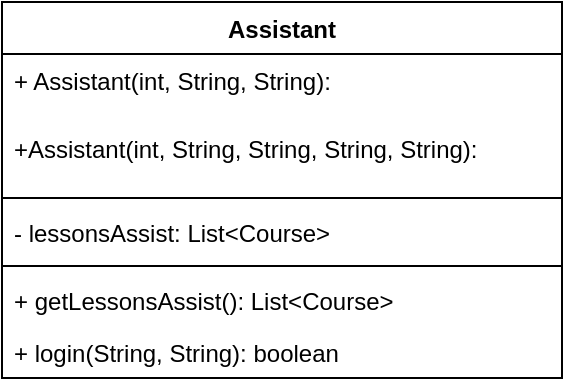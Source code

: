 <mxfile version="22.1.7" type="device">
  <diagram name="Sayfa -1" id="qkLsjMYq8D7p88bT0Q7M">
    <mxGraphModel dx="1242" dy="535" grid="1" gridSize="10" guides="1" tooltips="1" connect="1" arrows="1" fold="1" page="1" pageScale="1" pageWidth="827" pageHeight="1169" math="0" shadow="0">
      <root>
        <mxCell id="0" />
        <mxCell id="1" parent="0" />
        <mxCell id="2Tva8-g9d89rfvXXD1Ff-1" value="Assistant" style="swimlane;fontStyle=1;align=center;verticalAlign=top;childLayout=stackLayout;horizontal=1;startSize=26;horizontalStack=0;resizeParent=1;resizeParentMax=0;resizeLast=0;collapsible=1;marginBottom=0;whiteSpace=wrap;html=1;" parent="1" vertex="1">
          <mxGeometry x="189" y="101" width="280" height="188" as="geometry" />
        </mxCell>
        <mxCell id="2Tva8-g9d89rfvXXD1Ff-2" value="+ Assistant(int, String, String):" style="text;strokeColor=none;fillColor=none;align=left;verticalAlign=top;spacingLeft=4;spacingRight=4;overflow=hidden;rotatable=0;points=[[0,0.5],[1,0.5]];portConstraint=eastwest;whiteSpace=wrap;html=1;" parent="2Tva8-g9d89rfvXXD1Ff-1" vertex="1">
          <mxGeometry y="26" width="280" height="34" as="geometry" />
        </mxCell>
        <mxCell id="2Tva8-g9d89rfvXXD1Ff-6" value="+Assistant(int, String, String, String, String):" style="text;strokeColor=none;fillColor=none;align=left;verticalAlign=top;spacingLeft=4;spacingRight=4;overflow=hidden;rotatable=0;points=[[0,0.5],[1,0.5]];portConstraint=eastwest;whiteSpace=wrap;html=1;" parent="2Tva8-g9d89rfvXXD1Ff-1" vertex="1">
          <mxGeometry y="60" width="280" height="34" as="geometry" />
        </mxCell>
        <mxCell id="2Tva8-g9d89rfvXXD1Ff-3" value="" style="line;strokeWidth=1;fillColor=none;align=left;verticalAlign=middle;spacingTop=-1;spacingLeft=3;spacingRight=3;rotatable=0;labelPosition=right;points=[];portConstraint=eastwest;strokeColor=inherit;" parent="2Tva8-g9d89rfvXXD1Ff-1" vertex="1">
          <mxGeometry y="94" width="280" height="8" as="geometry" />
        </mxCell>
        <mxCell id="2Tva8-g9d89rfvXXD1Ff-8" value="- lessonsAssist: List&amp;lt;Course&amp;gt;" style="text;strokeColor=none;fillColor=none;align=left;verticalAlign=top;spacingLeft=4;spacingRight=4;overflow=hidden;rotatable=0;points=[[0,0.5],[1,0.5]];portConstraint=eastwest;whiteSpace=wrap;html=1;" parent="2Tva8-g9d89rfvXXD1Ff-1" vertex="1">
          <mxGeometry y="102" width="280" height="26" as="geometry" />
        </mxCell>
        <mxCell id="2Tva8-g9d89rfvXXD1Ff-9" value="" style="line;strokeWidth=1;fillColor=none;align=left;verticalAlign=middle;spacingTop=-1;spacingLeft=3;spacingRight=3;rotatable=0;labelPosition=right;points=[];portConstraint=eastwest;strokeColor=inherit;" parent="2Tva8-g9d89rfvXXD1Ff-1" vertex="1">
          <mxGeometry y="128" width="280" height="8" as="geometry" />
        </mxCell>
        <mxCell id="2Tva8-g9d89rfvXXD1Ff-4" value="+ getLessonsAssist(): List&amp;lt;Course&amp;gt;" style="text;strokeColor=none;fillColor=none;align=left;verticalAlign=top;spacingLeft=4;spacingRight=4;overflow=hidden;rotatable=0;points=[[0,0.5],[1,0.5]];portConstraint=eastwest;whiteSpace=wrap;html=1;" parent="2Tva8-g9d89rfvXXD1Ff-1" vertex="1">
          <mxGeometry y="136" width="280" height="26" as="geometry" />
        </mxCell>
        <mxCell id="2Tva8-g9d89rfvXXD1Ff-11" value="+ login(String, String): boolean" style="text;strokeColor=none;fillColor=none;align=left;verticalAlign=top;spacingLeft=4;spacingRight=4;overflow=hidden;rotatable=0;points=[[0,0.5],[1,0.5]];portConstraint=eastwest;whiteSpace=wrap;html=1;" parent="2Tva8-g9d89rfvXXD1Ff-1" vertex="1">
          <mxGeometry y="162" width="280" height="26" as="geometry" />
        </mxCell>
      </root>
    </mxGraphModel>
  </diagram>
</mxfile>
